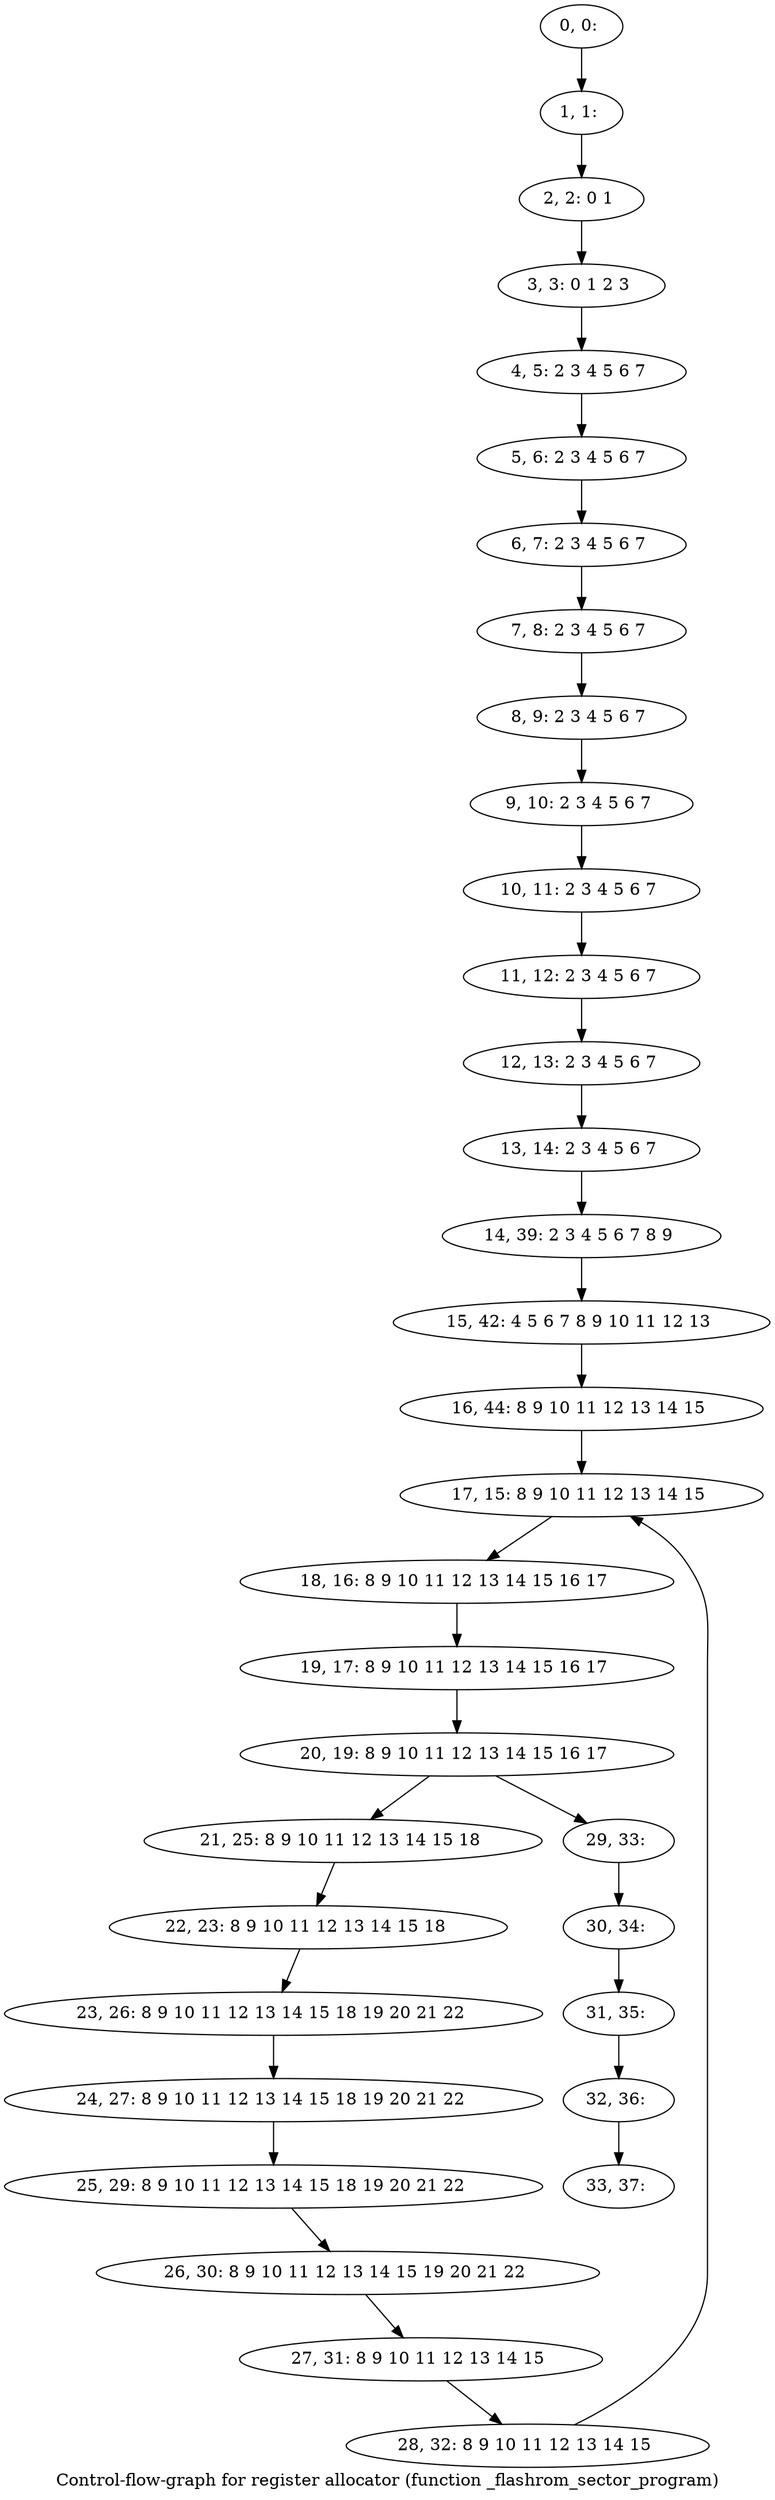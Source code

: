 digraph G {
graph [label="Control-flow-graph for register allocator (function _flashrom_sector_program)"]
0[label="0, 0: "];
1[label="1, 1: "];
2[label="2, 2: 0 1 "];
3[label="3, 3: 0 1 2 3 "];
4[label="4, 5: 2 3 4 5 6 7 "];
5[label="5, 6: 2 3 4 5 6 7 "];
6[label="6, 7: 2 3 4 5 6 7 "];
7[label="7, 8: 2 3 4 5 6 7 "];
8[label="8, 9: 2 3 4 5 6 7 "];
9[label="9, 10: 2 3 4 5 6 7 "];
10[label="10, 11: 2 3 4 5 6 7 "];
11[label="11, 12: 2 3 4 5 6 7 "];
12[label="12, 13: 2 3 4 5 6 7 "];
13[label="13, 14: 2 3 4 5 6 7 "];
14[label="14, 39: 2 3 4 5 6 7 8 9 "];
15[label="15, 42: 4 5 6 7 8 9 10 11 12 13 "];
16[label="16, 44: 8 9 10 11 12 13 14 15 "];
17[label="17, 15: 8 9 10 11 12 13 14 15 "];
18[label="18, 16: 8 9 10 11 12 13 14 15 16 17 "];
19[label="19, 17: 8 9 10 11 12 13 14 15 16 17 "];
20[label="20, 19: 8 9 10 11 12 13 14 15 16 17 "];
21[label="21, 25: 8 9 10 11 12 13 14 15 18 "];
22[label="22, 23: 8 9 10 11 12 13 14 15 18 "];
23[label="23, 26: 8 9 10 11 12 13 14 15 18 19 20 21 22 "];
24[label="24, 27: 8 9 10 11 12 13 14 15 18 19 20 21 22 "];
25[label="25, 29: 8 9 10 11 12 13 14 15 18 19 20 21 22 "];
26[label="26, 30: 8 9 10 11 12 13 14 15 19 20 21 22 "];
27[label="27, 31: 8 9 10 11 12 13 14 15 "];
28[label="28, 32: 8 9 10 11 12 13 14 15 "];
29[label="29, 33: "];
30[label="30, 34: "];
31[label="31, 35: "];
32[label="32, 36: "];
33[label="33, 37: "];
0->1 ;
1->2 ;
2->3 ;
3->4 ;
4->5 ;
5->6 ;
6->7 ;
7->8 ;
8->9 ;
9->10 ;
10->11 ;
11->12 ;
12->13 ;
13->14 ;
14->15 ;
15->16 ;
16->17 ;
17->18 ;
18->19 ;
19->20 ;
20->21 ;
20->29 ;
21->22 ;
22->23 ;
23->24 ;
24->25 ;
25->26 ;
26->27 ;
27->28 ;
28->17 ;
29->30 ;
30->31 ;
31->32 ;
32->33 ;
}
